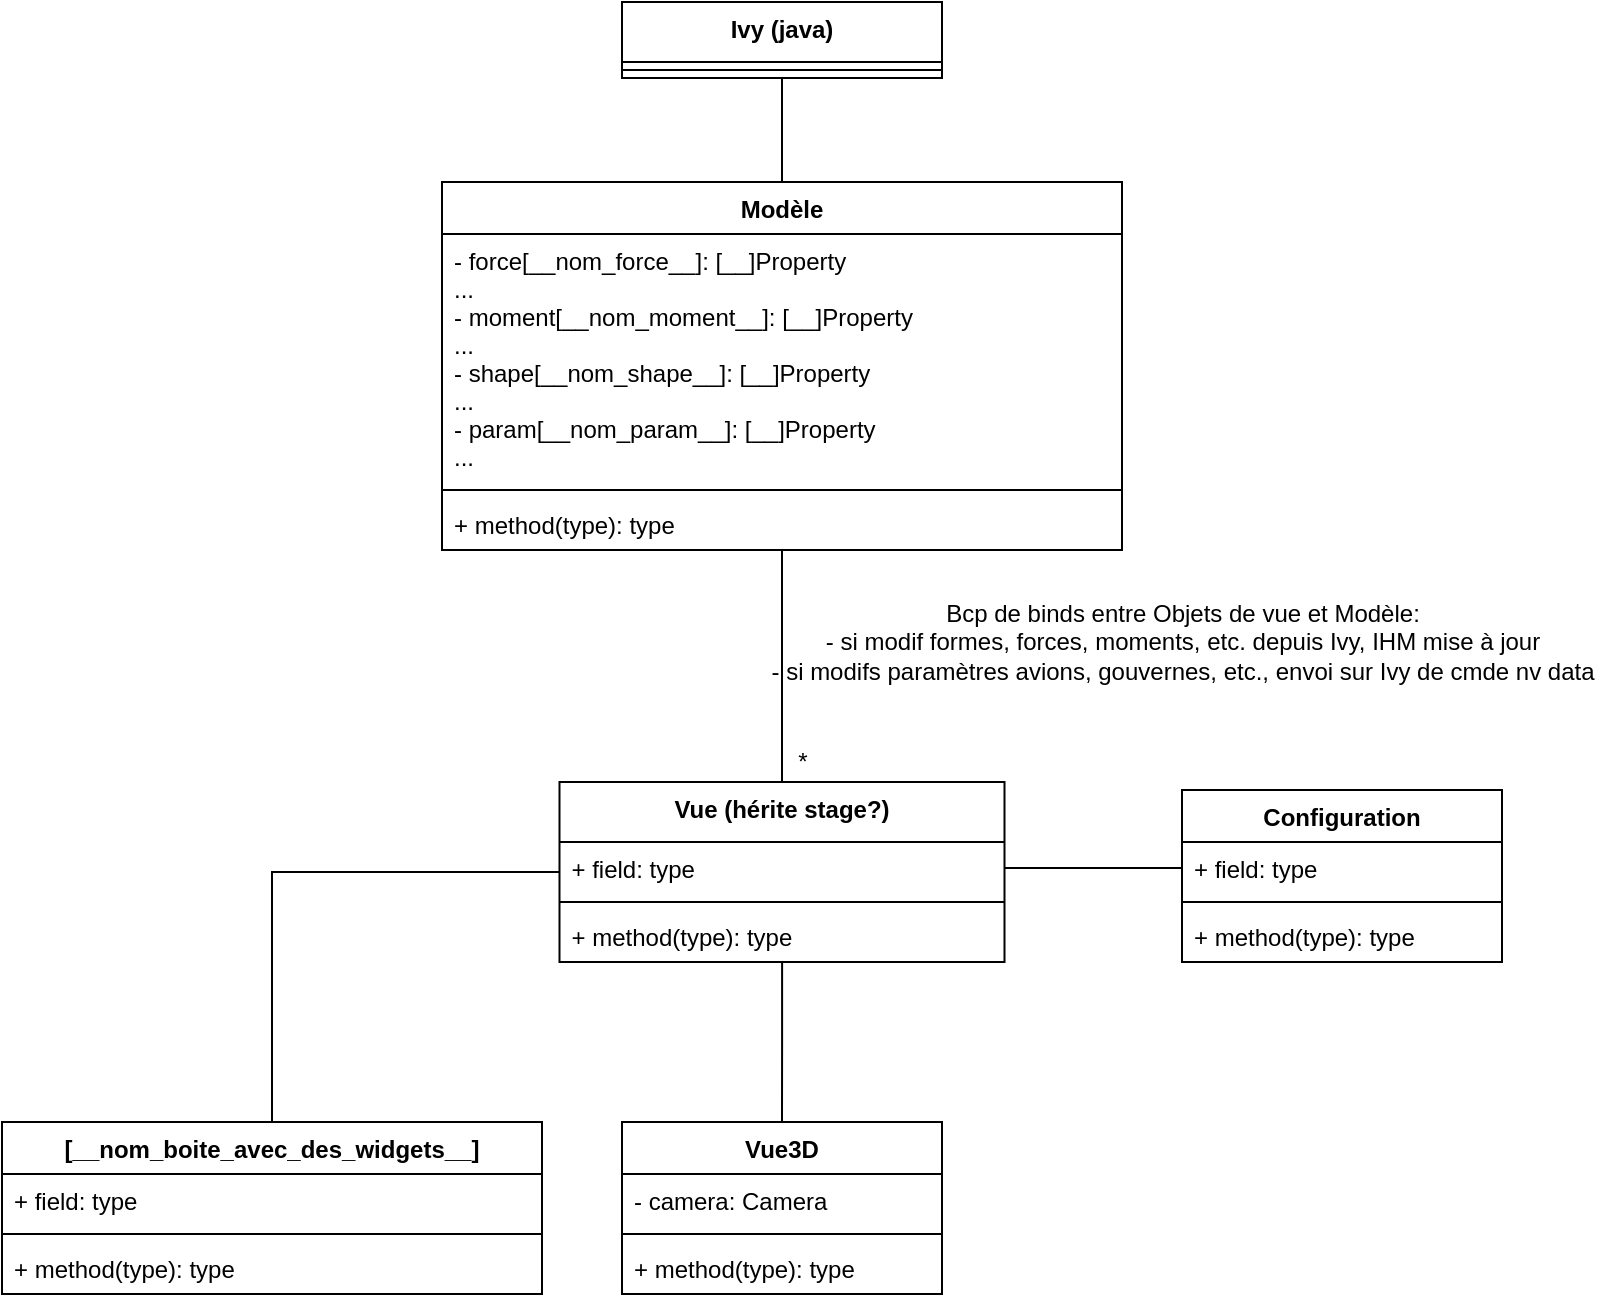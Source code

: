 <mxfile version="17.2.4" type="device"><diagram id="C5RBs43oDa-KdzZeNtuy" name="Page-1"><mxGraphModel dx="1342" dy="865" grid="1" gridSize="10" guides="1" tooltips="1" connect="1" arrows="1" fold="1" page="1" pageScale="1" pageWidth="827" pageHeight="1169" math="0" shadow="0"><root><mxCell id="WIyWlLk6GJQsqaUBKTNV-0"/><mxCell id="WIyWlLk6GJQsqaUBKTNV-1" parent="WIyWlLk6GJQsqaUBKTNV-0"/><mxCell id="N-AyEJFN5qayAo0Qk5Lq-8" style="edgeStyle=orthogonalEdgeStyle;rounded=0;orthogonalLoop=1;jettySize=auto;html=1;exitX=0.5;exitY=0;exitDx=0;exitDy=0;entryX=0.5;entryY=1;entryDx=0;entryDy=0;endArrow=none;endFill=0;" parent="WIyWlLk6GJQsqaUBKTNV-1" source="N-AyEJFN5qayAo0Qk5Lq-0" target="N-AyEJFN5qayAo0Qk5Lq-4" edge="1"><mxGeometry relative="1" as="geometry"/></mxCell><mxCell id="N-AyEJFN5qayAo0Qk5Lq-14" style="edgeStyle=orthogonalEdgeStyle;rounded=0;orthogonalLoop=1;jettySize=auto;html=1;entryX=0.5;entryY=0;entryDx=0;entryDy=0;endArrow=none;endFill=0;" parent="WIyWlLk6GJQsqaUBKTNV-1" source="N-AyEJFN5qayAo0Qk5Lq-0" target="N-AyEJFN5qayAo0Qk5Lq-9" edge="1"><mxGeometry relative="1" as="geometry"/></mxCell><mxCell id="N-AyEJFN5qayAo0Qk5Lq-0" value="Modèle" style="swimlane;fontStyle=1;align=center;verticalAlign=top;childLayout=stackLayout;horizontal=1;startSize=26;horizontalStack=0;resizeParent=1;resizeParentMax=0;resizeLast=0;collapsible=1;marginBottom=0;" parent="WIyWlLk6GJQsqaUBKTNV-1" vertex="1"><mxGeometry x="230" y="250" width="340" height="184" as="geometry"/></mxCell><mxCell id="N-AyEJFN5qayAo0Qk5Lq-1" value="- force[__nom_force__]: [__]Property&#10;...&#10;- moment[__nom_moment__]: [__]Property&#10;...&#10;- shape[__nom_shape__]: [__]Property&#10;...&#10;- param[__nom_param__]: [__]Property&#10;..." style="text;strokeColor=none;fillColor=none;align=left;verticalAlign=top;spacingLeft=4;spacingRight=4;overflow=hidden;rotatable=0;points=[[0,0.5],[1,0.5]];portConstraint=eastwest;" parent="N-AyEJFN5qayAo0Qk5Lq-0" vertex="1"><mxGeometry y="26" width="340" height="124" as="geometry"/></mxCell><mxCell id="N-AyEJFN5qayAo0Qk5Lq-2" value="" style="line;strokeWidth=1;fillColor=none;align=left;verticalAlign=middle;spacingTop=-1;spacingLeft=3;spacingRight=3;rotatable=0;labelPosition=right;points=[];portConstraint=eastwest;" parent="N-AyEJFN5qayAo0Qk5Lq-0" vertex="1"><mxGeometry y="150" width="340" height="8" as="geometry"/></mxCell><mxCell id="N-AyEJFN5qayAo0Qk5Lq-3" value="+ method(type): type" style="text;strokeColor=none;fillColor=none;align=left;verticalAlign=top;spacingLeft=4;spacingRight=4;overflow=hidden;rotatable=0;points=[[0,0.5],[1,0.5]];portConstraint=eastwest;" parent="N-AyEJFN5qayAo0Qk5Lq-0" vertex="1"><mxGeometry y="158" width="340" height="26" as="geometry"/></mxCell><mxCell id="N-AyEJFN5qayAo0Qk5Lq-4" value="Ivy (java)" style="swimlane;fontStyle=1;align=center;verticalAlign=top;childLayout=stackLayout;horizontal=1;startSize=30;horizontalStack=0;resizeParent=1;resizeParentMax=0;resizeLast=0;collapsible=1;marginBottom=0;" parent="WIyWlLk6GJQsqaUBKTNV-1" vertex="1"><mxGeometry x="320" y="160" width="160" height="38" as="geometry"/></mxCell><mxCell id="N-AyEJFN5qayAo0Qk5Lq-6" value="" style="line;strokeWidth=1;fillColor=none;align=left;verticalAlign=middle;spacingTop=-1;spacingLeft=3;spacingRight=3;rotatable=0;labelPosition=right;points=[];portConstraint=eastwest;" parent="N-AyEJFN5qayAo0Qk5Lq-4" vertex="1"><mxGeometry y="30" width="160" height="8" as="geometry"/></mxCell><mxCell id="N-AyEJFN5qayAo0Qk5Lq-28" style="edgeStyle=orthogonalEdgeStyle;rounded=0;orthogonalLoop=1;jettySize=auto;html=1;entryX=0.5;entryY=0;entryDx=0;entryDy=0;endArrow=none;endFill=0;" parent="WIyWlLk6GJQsqaUBKTNV-1" source="N-AyEJFN5qayAo0Qk5Lq-9" target="N-AyEJFN5qayAo0Qk5Lq-19" edge="1"><mxGeometry relative="1" as="geometry"/></mxCell><mxCell id="N-AyEJFN5qayAo0Qk5Lq-29" style="edgeStyle=orthogonalEdgeStyle;rounded=0;orthogonalLoop=1;jettySize=auto;html=1;entryX=0.5;entryY=0;entryDx=0;entryDy=0;endArrow=none;endFill=0;" parent="WIyWlLk6GJQsqaUBKTNV-1" source="N-AyEJFN5qayAo0Qk5Lq-9" target="N-AyEJFN5qayAo0Qk5Lq-15" edge="1"><mxGeometry relative="1" as="geometry"/></mxCell><mxCell id="N-AyEJFN5qayAo0Qk5Lq-9" value="Vue (hérite stage?)" style="swimlane;fontStyle=1;align=center;verticalAlign=top;childLayout=stackLayout;horizontal=1;startSize=30;horizontalStack=0;resizeParent=1;resizeParentMax=0;resizeLast=0;collapsible=1;marginBottom=0;" parent="WIyWlLk6GJQsqaUBKTNV-1" vertex="1"><mxGeometry x="288.75" y="550" width="222.5" height="90" as="geometry"/></mxCell><mxCell id="N-AyEJFN5qayAo0Qk5Lq-10" value="+ field: type" style="text;strokeColor=none;fillColor=none;align=left;verticalAlign=top;spacingLeft=4;spacingRight=4;overflow=hidden;rotatable=0;points=[[0,0.5],[1,0.5]];portConstraint=eastwest;" parent="N-AyEJFN5qayAo0Qk5Lq-9" vertex="1"><mxGeometry y="30" width="222.5" height="26" as="geometry"/></mxCell><mxCell id="N-AyEJFN5qayAo0Qk5Lq-11" value="" style="line;strokeWidth=1;fillColor=none;align=left;verticalAlign=middle;spacingTop=-1;spacingLeft=3;spacingRight=3;rotatable=0;labelPosition=right;points=[];portConstraint=eastwest;" parent="N-AyEJFN5qayAo0Qk5Lq-9" vertex="1"><mxGeometry y="56" width="222.5" height="8" as="geometry"/></mxCell><mxCell id="N-AyEJFN5qayAo0Qk5Lq-12" value="+ method(type): type" style="text;strokeColor=none;fillColor=none;align=left;verticalAlign=top;spacingLeft=4;spacingRight=4;overflow=hidden;rotatable=0;points=[[0,0.5],[1,0.5]];portConstraint=eastwest;" parent="N-AyEJFN5qayAo0Qk5Lq-9" vertex="1"><mxGeometry y="64" width="222.5" height="26" as="geometry"/></mxCell><mxCell id="N-AyEJFN5qayAo0Qk5Lq-15" value="[__nom_boite_avec_des_widgets__]" style="swimlane;fontStyle=1;align=center;verticalAlign=top;childLayout=stackLayout;horizontal=1;startSize=26;horizontalStack=0;resizeParent=1;resizeParentMax=0;resizeLast=0;collapsible=1;marginBottom=0;" parent="WIyWlLk6GJQsqaUBKTNV-1" vertex="1"><mxGeometry x="10" y="720" width="270" height="86" as="geometry"/></mxCell><mxCell id="N-AyEJFN5qayAo0Qk5Lq-16" value="+ field: type" style="text;strokeColor=none;fillColor=none;align=left;verticalAlign=top;spacingLeft=4;spacingRight=4;overflow=hidden;rotatable=0;points=[[0,0.5],[1,0.5]];portConstraint=eastwest;" parent="N-AyEJFN5qayAo0Qk5Lq-15" vertex="1"><mxGeometry y="26" width="270" height="26" as="geometry"/></mxCell><mxCell id="N-AyEJFN5qayAo0Qk5Lq-17" value="" style="line;strokeWidth=1;fillColor=none;align=left;verticalAlign=middle;spacingTop=-1;spacingLeft=3;spacingRight=3;rotatable=0;labelPosition=right;points=[];portConstraint=eastwest;" parent="N-AyEJFN5qayAo0Qk5Lq-15" vertex="1"><mxGeometry y="52" width="270" height="8" as="geometry"/></mxCell><mxCell id="N-AyEJFN5qayAo0Qk5Lq-18" value="+ method(type): type" style="text;strokeColor=none;fillColor=none;align=left;verticalAlign=top;spacingLeft=4;spacingRight=4;overflow=hidden;rotatable=0;points=[[0,0.5],[1,0.5]];portConstraint=eastwest;" parent="N-AyEJFN5qayAo0Qk5Lq-15" vertex="1"><mxGeometry y="60" width="270" height="26" as="geometry"/></mxCell><mxCell id="N-AyEJFN5qayAo0Qk5Lq-19" value="Vue3D" style="swimlane;fontStyle=1;align=center;verticalAlign=top;childLayout=stackLayout;horizontal=1;startSize=26;horizontalStack=0;resizeParent=1;resizeParentMax=0;resizeLast=0;collapsible=1;marginBottom=0;" parent="WIyWlLk6GJQsqaUBKTNV-1" vertex="1"><mxGeometry x="320" y="720" width="160" height="86" as="geometry"/></mxCell><mxCell id="N-AyEJFN5qayAo0Qk5Lq-20" value="- camera: Camera" style="text;strokeColor=none;fillColor=none;align=left;verticalAlign=top;spacingLeft=4;spacingRight=4;overflow=hidden;rotatable=0;points=[[0,0.5],[1,0.5]];portConstraint=eastwest;" parent="N-AyEJFN5qayAo0Qk5Lq-19" vertex="1"><mxGeometry y="26" width="160" height="26" as="geometry"/></mxCell><mxCell id="N-AyEJFN5qayAo0Qk5Lq-21" value="" style="line;strokeWidth=1;fillColor=none;align=left;verticalAlign=middle;spacingTop=-1;spacingLeft=3;spacingRight=3;rotatable=0;labelPosition=right;points=[];portConstraint=eastwest;" parent="N-AyEJFN5qayAo0Qk5Lq-19" vertex="1"><mxGeometry y="52" width="160" height="8" as="geometry"/></mxCell><mxCell id="N-AyEJFN5qayAo0Qk5Lq-22" value="+ method(type): type" style="text;strokeColor=none;fillColor=none;align=left;verticalAlign=top;spacingLeft=4;spacingRight=4;overflow=hidden;rotatable=0;points=[[0,0.5],[1,0.5]];portConstraint=eastwest;" parent="N-AyEJFN5qayAo0Qk5Lq-19" vertex="1"><mxGeometry y="60" width="160" height="26" as="geometry"/></mxCell><mxCell id="PY-ydx8MRCziEhKCGLP5-0" value="Bcp de binds entre Objets de vue et Modèle:&lt;br&gt;- si modif formes, forces, moments, etc. depuis Ivy, IHM mise à jour&lt;br&gt;- si modifs paramètres avions, gouvernes, etc., envoi sur Ivy de cmde nv data" style="text;html=1;align=center;verticalAlign=middle;resizable=0;points=[];autosize=1;strokeColor=none;fillColor=none;" parent="WIyWlLk6GJQsqaUBKTNV-1" vertex="1"><mxGeometry x="385" y="455" width="430" height="50" as="geometry"/></mxCell><mxCell id="icXgeLOaJmJtTFPL1Qw9-0" value="Configuration" style="swimlane;fontStyle=1;align=center;verticalAlign=top;childLayout=stackLayout;horizontal=1;startSize=26;horizontalStack=0;resizeParent=1;resizeParentMax=0;resizeLast=0;collapsible=1;marginBottom=0;" parent="WIyWlLk6GJQsqaUBKTNV-1" vertex="1"><mxGeometry x="600" y="554" width="160" height="86" as="geometry"/></mxCell><mxCell id="icXgeLOaJmJtTFPL1Qw9-1" value="+ field: type" style="text;strokeColor=none;fillColor=none;align=left;verticalAlign=top;spacingLeft=4;spacingRight=4;overflow=hidden;rotatable=0;points=[[0,0.5],[1,0.5]];portConstraint=eastwest;" parent="icXgeLOaJmJtTFPL1Qw9-0" vertex="1"><mxGeometry y="26" width="160" height="26" as="geometry"/></mxCell><mxCell id="icXgeLOaJmJtTFPL1Qw9-2" value="" style="line;strokeWidth=1;fillColor=none;align=left;verticalAlign=middle;spacingTop=-1;spacingLeft=3;spacingRight=3;rotatable=0;labelPosition=right;points=[];portConstraint=eastwest;" parent="icXgeLOaJmJtTFPL1Qw9-0" vertex="1"><mxGeometry y="52" width="160" height="8" as="geometry"/></mxCell><mxCell id="icXgeLOaJmJtTFPL1Qw9-3" value="+ method(type): type" style="text;strokeColor=none;fillColor=none;align=left;verticalAlign=top;spacingLeft=4;spacingRight=4;overflow=hidden;rotatable=0;points=[[0,0.5],[1,0.5]];portConstraint=eastwest;" parent="icXgeLOaJmJtTFPL1Qw9-0" vertex="1"><mxGeometry y="60" width="160" height="26" as="geometry"/></mxCell><mxCell id="icXgeLOaJmJtTFPL1Qw9-4" style="edgeStyle=orthogonalEdgeStyle;rounded=0;orthogonalLoop=1;jettySize=auto;html=1;exitX=0;exitY=0.5;exitDx=0;exitDy=0;entryX=1;entryY=0.5;entryDx=0;entryDy=0;endArrow=none;endFill=0;" parent="WIyWlLk6GJQsqaUBKTNV-1" source="icXgeLOaJmJtTFPL1Qw9-1" target="N-AyEJFN5qayAo0Qk5Lq-10" edge="1"><mxGeometry relative="1" as="geometry"/></mxCell><mxCell id="sAMgNTU6H2IiGz0GJsr3-0" value="*" style="text;html=1;align=center;verticalAlign=middle;resizable=0;points=[];autosize=1;strokeColor=none;fillColor=none;" vertex="1" parent="WIyWlLk6GJQsqaUBKTNV-1"><mxGeometry x="400" y="530" width="20" height="20" as="geometry"/></mxCell></root></mxGraphModel></diagram></mxfile>